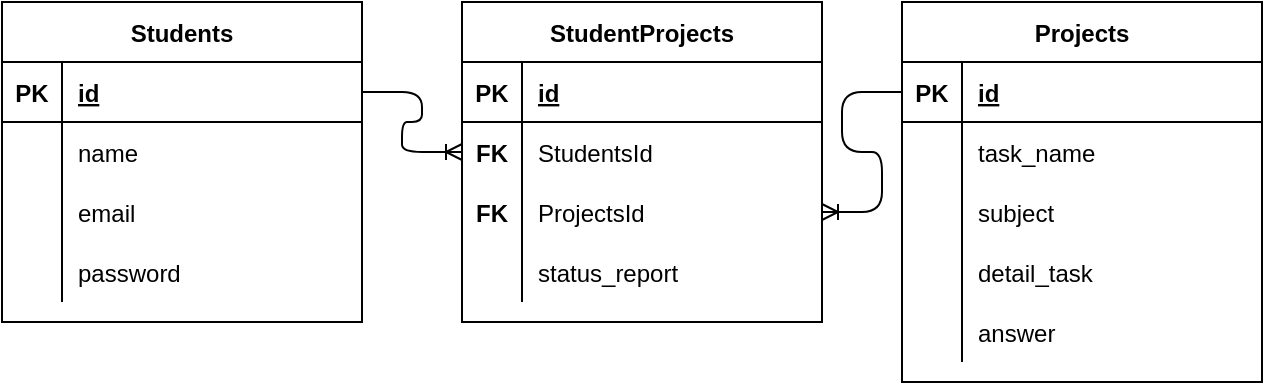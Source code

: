 <mxfile version="14.8.2" type="github">
  <diagram id="k71OC6vGhGjUJrV-vkEG" name="Page-1">
    <mxGraphModel dx="1420" dy="834" grid="1" gridSize="10" guides="1" tooltips="1" connect="1" arrows="1" fold="1" page="1" pageScale="1" pageWidth="850" pageHeight="1100" math="0" shadow="0">
      <root>
        <mxCell id="0" />
        <mxCell id="1" parent="0" />
        <mxCell id="RHV5B-X_f4Wp_k9Wsj0C-1" value="Students" style="shape=table;startSize=30;container=1;collapsible=1;childLayout=tableLayout;fixedRows=1;rowLines=0;fontStyle=1;align=center;resizeLast=1;" vertex="1" parent="1">
          <mxGeometry x="40" y="320" width="180" height="160" as="geometry" />
        </mxCell>
        <mxCell id="RHV5B-X_f4Wp_k9Wsj0C-2" value="" style="shape=partialRectangle;collapsible=0;dropTarget=0;pointerEvents=0;fillColor=none;top=0;left=0;bottom=1;right=0;points=[[0,0.5],[1,0.5]];portConstraint=eastwest;" vertex="1" parent="RHV5B-X_f4Wp_k9Wsj0C-1">
          <mxGeometry y="30" width="180" height="30" as="geometry" />
        </mxCell>
        <mxCell id="RHV5B-X_f4Wp_k9Wsj0C-3" value="PK" style="shape=partialRectangle;connectable=0;fillColor=none;top=0;left=0;bottom=0;right=0;fontStyle=1;overflow=hidden;" vertex="1" parent="RHV5B-X_f4Wp_k9Wsj0C-2">
          <mxGeometry width="30" height="30" as="geometry" />
        </mxCell>
        <mxCell id="RHV5B-X_f4Wp_k9Wsj0C-4" value="id" style="shape=partialRectangle;connectable=0;fillColor=none;top=0;left=0;bottom=0;right=0;align=left;spacingLeft=6;fontStyle=5;overflow=hidden;" vertex="1" parent="RHV5B-X_f4Wp_k9Wsj0C-2">
          <mxGeometry x="30" width="150" height="30" as="geometry" />
        </mxCell>
        <mxCell id="RHV5B-X_f4Wp_k9Wsj0C-5" value="" style="shape=partialRectangle;collapsible=0;dropTarget=0;pointerEvents=0;fillColor=none;top=0;left=0;bottom=0;right=0;points=[[0,0.5],[1,0.5]];portConstraint=eastwest;" vertex="1" parent="RHV5B-X_f4Wp_k9Wsj0C-1">
          <mxGeometry y="60" width="180" height="30" as="geometry" />
        </mxCell>
        <mxCell id="RHV5B-X_f4Wp_k9Wsj0C-6" value="" style="shape=partialRectangle;connectable=0;fillColor=none;top=0;left=0;bottom=0;right=0;editable=1;overflow=hidden;" vertex="1" parent="RHV5B-X_f4Wp_k9Wsj0C-5">
          <mxGeometry width="30" height="30" as="geometry" />
        </mxCell>
        <mxCell id="RHV5B-X_f4Wp_k9Wsj0C-7" value="name" style="shape=partialRectangle;connectable=0;fillColor=none;top=0;left=0;bottom=0;right=0;align=left;spacingLeft=6;overflow=hidden;" vertex="1" parent="RHV5B-X_f4Wp_k9Wsj0C-5">
          <mxGeometry x="30" width="150" height="30" as="geometry" />
        </mxCell>
        <mxCell id="RHV5B-X_f4Wp_k9Wsj0C-8" value="" style="shape=partialRectangle;collapsible=0;dropTarget=0;pointerEvents=0;fillColor=none;top=0;left=0;bottom=0;right=0;points=[[0,0.5],[1,0.5]];portConstraint=eastwest;" vertex="1" parent="RHV5B-X_f4Wp_k9Wsj0C-1">
          <mxGeometry y="90" width="180" height="30" as="geometry" />
        </mxCell>
        <mxCell id="RHV5B-X_f4Wp_k9Wsj0C-9" value="" style="shape=partialRectangle;connectable=0;fillColor=none;top=0;left=0;bottom=0;right=0;editable=1;overflow=hidden;" vertex="1" parent="RHV5B-X_f4Wp_k9Wsj0C-8">
          <mxGeometry width="30" height="30" as="geometry" />
        </mxCell>
        <mxCell id="RHV5B-X_f4Wp_k9Wsj0C-10" value="email" style="shape=partialRectangle;connectable=0;fillColor=none;top=0;left=0;bottom=0;right=0;align=left;spacingLeft=6;overflow=hidden;" vertex="1" parent="RHV5B-X_f4Wp_k9Wsj0C-8">
          <mxGeometry x="30" width="150" height="30" as="geometry" />
        </mxCell>
        <mxCell id="RHV5B-X_f4Wp_k9Wsj0C-11" value="" style="shape=partialRectangle;collapsible=0;dropTarget=0;pointerEvents=0;fillColor=none;top=0;left=0;bottom=0;right=0;points=[[0,0.5],[1,0.5]];portConstraint=eastwest;" vertex="1" parent="RHV5B-X_f4Wp_k9Wsj0C-1">
          <mxGeometry y="120" width="180" height="30" as="geometry" />
        </mxCell>
        <mxCell id="RHV5B-X_f4Wp_k9Wsj0C-12" value="" style="shape=partialRectangle;connectable=0;fillColor=none;top=0;left=0;bottom=0;right=0;editable=1;overflow=hidden;" vertex="1" parent="RHV5B-X_f4Wp_k9Wsj0C-11">
          <mxGeometry width="30" height="30" as="geometry" />
        </mxCell>
        <mxCell id="RHV5B-X_f4Wp_k9Wsj0C-13" value="password" style="shape=partialRectangle;connectable=0;fillColor=none;top=0;left=0;bottom=0;right=0;align=left;spacingLeft=6;overflow=hidden;" vertex="1" parent="RHV5B-X_f4Wp_k9Wsj0C-11">
          <mxGeometry x="30" width="150" height="30" as="geometry" />
        </mxCell>
        <mxCell id="RHV5B-X_f4Wp_k9Wsj0C-14" value="StudentProjects" style="shape=table;startSize=30;container=1;collapsible=1;childLayout=tableLayout;fixedRows=1;rowLines=0;fontStyle=1;align=center;resizeLast=1;" vertex="1" parent="1">
          <mxGeometry x="270" y="320" width="180" height="160" as="geometry" />
        </mxCell>
        <mxCell id="RHV5B-X_f4Wp_k9Wsj0C-15" value="" style="shape=partialRectangle;collapsible=0;dropTarget=0;pointerEvents=0;fillColor=none;top=0;left=0;bottom=1;right=0;points=[[0,0.5],[1,0.5]];portConstraint=eastwest;" vertex="1" parent="RHV5B-X_f4Wp_k9Wsj0C-14">
          <mxGeometry y="30" width="180" height="30" as="geometry" />
        </mxCell>
        <mxCell id="RHV5B-X_f4Wp_k9Wsj0C-16" value="PK" style="shape=partialRectangle;connectable=0;fillColor=none;top=0;left=0;bottom=0;right=0;fontStyle=1;overflow=hidden;" vertex="1" parent="RHV5B-X_f4Wp_k9Wsj0C-15">
          <mxGeometry width="30" height="30" as="geometry" />
        </mxCell>
        <mxCell id="RHV5B-X_f4Wp_k9Wsj0C-17" value="id" style="shape=partialRectangle;connectable=0;fillColor=none;top=0;left=0;bottom=0;right=0;align=left;spacingLeft=6;fontStyle=5;overflow=hidden;" vertex="1" parent="RHV5B-X_f4Wp_k9Wsj0C-15">
          <mxGeometry x="30" width="150" height="30" as="geometry" />
        </mxCell>
        <mxCell id="RHV5B-X_f4Wp_k9Wsj0C-18" value="" style="shape=partialRectangle;collapsible=0;dropTarget=0;pointerEvents=0;fillColor=none;top=0;left=0;bottom=0;right=0;points=[[0,0.5],[1,0.5]];portConstraint=eastwest;" vertex="1" parent="RHV5B-X_f4Wp_k9Wsj0C-14">
          <mxGeometry y="60" width="180" height="30" as="geometry" />
        </mxCell>
        <mxCell id="RHV5B-X_f4Wp_k9Wsj0C-19" value="" style="shape=partialRectangle;connectable=0;fillColor=none;top=0;left=0;bottom=0;right=0;editable=1;overflow=hidden;" vertex="1" parent="RHV5B-X_f4Wp_k9Wsj0C-18">
          <mxGeometry width="30" height="30" as="geometry" />
        </mxCell>
        <mxCell id="RHV5B-X_f4Wp_k9Wsj0C-20" value="StudentsId" style="shape=partialRectangle;connectable=0;fillColor=none;top=0;left=0;bottom=0;right=0;align=left;spacingLeft=6;overflow=hidden;" vertex="1" parent="RHV5B-X_f4Wp_k9Wsj0C-18">
          <mxGeometry x="30" width="150" height="30" as="geometry" />
        </mxCell>
        <mxCell id="RHV5B-X_f4Wp_k9Wsj0C-21" value="" style="shape=partialRectangle;collapsible=0;dropTarget=0;pointerEvents=0;fillColor=none;top=0;left=0;bottom=0;right=0;points=[[0,0.5],[1,0.5]];portConstraint=eastwest;" vertex="1" parent="RHV5B-X_f4Wp_k9Wsj0C-14">
          <mxGeometry y="90" width="180" height="30" as="geometry" />
        </mxCell>
        <mxCell id="RHV5B-X_f4Wp_k9Wsj0C-22" value="" style="shape=partialRectangle;connectable=0;fillColor=none;top=0;left=0;bottom=0;right=0;editable=1;overflow=hidden;" vertex="1" parent="RHV5B-X_f4Wp_k9Wsj0C-21">
          <mxGeometry width="30" height="30" as="geometry" />
        </mxCell>
        <mxCell id="RHV5B-X_f4Wp_k9Wsj0C-23" value="ProjectsId" style="shape=partialRectangle;connectable=0;fillColor=none;top=0;left=0;bottom=0;right=0;align=left;spacingLeft=6;overflow=hidden;" vertex="1" parent="RHV5B-X_f4Wp_k9Wsj0C-21">
          <mxGeometry x="30" width="150" height="30" as="geometry" />
        </mxCell>
        <mxCell id="RHV5B-X_f4Wp_k9Wsj0C-24" value="" style="shape=partialRectangle;collapsible=0;dropTarget=0;pointerEvents=0;fillColor=none;top=0;left=0;bottom=0;right=0;points=[[0,0.5],[1,0.5]];portConstraint=eastwest;" vertex="1" parent="RHV5B-X_f4Wp_k9Wsj0C-14">
          <mxGeometry y="120" width="180" height="30" as="geometry" />
        </mxCell>
        <mxCell id="RHV5B-X_f4Wp_k9Wsj0C-25" value="" style="shape=partialRectangle;connectable=0;fillColor=none;top=0;left=0;bottom=0;right=0;editable=1;overflow=hidden;" vertex="1" parent="RHV5B-X_f4Wp_k9Wsj0C-24">
          <mxGeometry width="30" height="30" as="geometry" />
        </mxCell>
        <mxCell id="RHV5B-X_f4Wp_k9Wsj0C-26" value="status_report" style="shape=partialRectangle;connectable=0;fillColor=none;top=0;left=0;bottom=0;right=0;align=left;spacingLeft=6;overflow=hidden;" vertex="1" parent="RHV5B-X_f4Wp_k9Wsj0C-24">
          <mxGeometry x="30" width="150" height="30" as="geometry" />
        </mxCell>
        <mxCell id="RHV5B-X_f4Wp_k9Wsj0C-27" value="Projects" style="shape=table;startSize=30;container=1;collapsible=1;childLayout=tableLayout;fixedRows=1;rowLines=0;fontStyle=1;align=center;resizeLast=1;" vertex="1" parent="1">
          <mxGeometry x="490" y="320" width="180" height="190" as="geometry" />
        </mxCell>
        <mxCell id="RHV5B-X_f4Wp_k9Wsj0C-28" value="" style="shape=partialRectangle;collapsible=0;dropTarget=0;pointerEvents=0;fillColor=none;top=0;left=0;bottom=1;right=0;points=[[0,0.5],[1,0.5]];portConstraint=eastwest;" vertex="1" parent="RHV5B-X_f4Wp_k9Wsj0C-27">
          <mxGeometry y="30" width="180" height="30" as="geometry" />
        </mxCell>
        <mxCell id="RHV5B-X_f4Wp_k9Wsj0C-29" value="PK" style="shape=partialRectangle;connectable=0;fillColor=none;top=0;left=0;bottom=0;right=0;fontStyle=1;overflow=hidden;" vertex="1" parent="RHV5B-X_f4Wp_k9Wsj0C-28">
          <mxGeometry width="30" height="30" as="geometry" />
        </mxCell>
        <mxCell id="RHV5B-X_f4Wp_k9Wsj0C-30" value="id" style="shape=partialRectangle;connectable=0;fillColor=none;top=0;left=0;bottom=0;right=0;align=left;spacingLeft=6;fontStyle=5;overflow=hidden;" vertex="1" parent="RHV5B-X_f4Wp_k9Wsj0C-28">
          <mxGeometry x="30" width="150" height="30" as="geometry" />
        </mxCell>
        <mxCell id="RHV5B-X_f4Wp_k9Wsj0C-31" value="" style="shape=partialRectangle;collapsible=0;dropTarget=0;pointerEvents=0;fillColor=none;top=0;left=0;bottom=0;right=0;points=[[0,0.5],[1,0.5]];portConstraint=eastwest;" vertex="1" parent="RHV5B-X_f4Wp_k9Wsj0C-27">
          <mxGeometry y="60" width="180" height="30" as="geometry" />
        </mxCell>
        <mxCell id="RHV5B-X_f4Wp_k9Wsj0C-32" value="" style="shape=partialRectangle;connectable=0;fillColor=none;top=0;left=0;bottom=0;right=0;editable=1;overflow=hidden;" vertex="1" parent="RHV5B-X_f4Wp_k9Wsj0C-31">
          <mxGeometry width="30" height="30" as="geometry" />
        </mxCell>
        <mxCell id="RHV5B-X_f4Wp_k9Wsj0C-33" value="task_name" style="shape=partialRectangle;connectable=0;fillColor=none;top=0;left=0;bottom=0;right=0;align=left;spacingLeft=6;overflow=hidden;" vertex="1" parent="RHV5B-X_f4Wp_k9Wsj0C-31">
          <mxGeometry x="30" width="150" height="30" as="geometry" />
        </mxCell>
        <mxCell id="RHV5B-X_f4Wp_k9Wsj0C-34" value="" style="shape=partialRectangle;collapsible=0;dropTarget=0;pointerEvents=0;fillColor=none;top=0;left=0;bottom=0;right=0;points=[[0,0.5],[1,0.5]];portConstraint=eastwest;" vertex="1" parent="RHV5B-X_f4Wp_k9Wsj0C-27">
          <mxGeometry y="90" width="180" height="30" as="geometry" />
        </mxCell>
        <mxCell id="RHV5B-X_f4Wp_k9Wsj0C-35" value="" style="shape=partialRectangle;connectable=0;fillColor=none;top=0;left=0;bottom=0;right=0;editable=1;overflow=hidden;" vertex="1" parent="RHV5B-X_f4Wp_k9Wsj0C-34">
          <mxGeometry width="30" height="30" as="geometry" />
        </mxCell>
        <mxCell id="RHV5B-X_f4Wp_k9Wsj0C-36" value="subject" style="shape=partialRectangle;connectable=0;fillColor=none;top=0;left=0;bottom=0;right=0;align=left;spacingLeft=6;overflow=hidden;" vertex="1" parent="RHV5B-X_f4Wp_k9Wsj0C-34">
          <mxGeometry x="30" width="150" height="30" as="geometry" />
        </mxCell>
        <mxCell id="RHV5B-X_f4Wp_k9Wsj0C-37" value="" style="shape=partialRectangle;collapsible=0;dropTarget=0;pointerEvents=0;fillColor=none;top=0;left=0;bottom=0;right=0;points=[[0,0.5],[1,0.5]];portConstraint=eastwest;" vertex="1" parent="RHV5B-X_f4Wp_k9Wsj0C-27">
          <mxGeometry y="120" width="180" height="30" as="geometry" />
        </mxCell>
        <mxCell id="RHV5B-X_f4Wp_k9Wsj0C-38" value="" style="shape=partialRectangle;connectable=0;fillColor=none;top=0;left=0;bottom=0;right=0;editable=1;overflow=hidden;" vertex="1" parent="RHV5B-X_f4Wp_k9Wsj0C-37">
          <mxGeometry width="30" height="30" as="geometry" />
        </mxCell>
        <mxCell id="RHV5B-X_f4Wp_k9Wsj0C-39" value="detail_task" style="shape=partialRectangle;connectable=0;fillColor=none;top=0;left=0;bottom=0;right=0;align=left;spacingLeft=6;overflow=hidden;" vertex="1" parent="RHV5B-X_f4Wp_k9Wsj0C-37">
          <mxGeometry x="30" width="150" height="30" as="geometry" />
        </mxCell>
        <mxCell id="RHV5B-X_f4Wp_k9Wsj0C-40" value="" style="shape=partialRectangle;collapsible=0;dropTarget=0;pointerEvents=0;fillColor=none;top=0;left=0;bottom=0;right=0;points=[[0,0.5],[1,0.5]];portConstraint=eastwest;" vertex="1" parent="RHV5B-X_f4Wp_k9Wsj0C-27">
          <mxGeometry y="150" width="180" height="30" as="geometry" />
        </mxCell>
        <mxCell id="RHV5B-X_f4Wp_k9Wsj0C-41" value="" style="shape=partialRectangle;connectable=0;fillColor=none;top=0;left=0;bottom=0;right=0;editable=1;overflow=hidden;" vertex="1" parent="RHV5B-X_f4Wp_k9Wsj0C-40">
          <mxGeometry width="30" height="30" as="geometry" />
        </mxCell>
        <mxCell id="RHV5B-X_f4Wp_k9Wsj0C-42" value="answer" style="shape=partialRectangle;connectable=0;fillColor=none;top=0;left=0;bottom=0;right=0;align=left;spacingLeft=6;overflow=hidden;" vertex="1" parent="RHV5B-X_f4Wp_k9Wsj0C-40">
          <mxGeometry x="30" width="150" height="30" as="geometry" />
        </mxCell>
        <mxCell id="RHV5B-X_f4Wp_k9Wsj0C-43" value="FK" style="shape=partialRectangle;connectable=0;fillColor=none;top=0;left=0;bottom=0;right=0;fontStyle=1;overflow=hidden;" vertex="1" parent="1">
          <mxGeometry x="270" y="380" width="30" height="30" as="geometry" />
        </mxCell>
        <mxCell id="RHV5B-X_f4Wp_k9Wsj0C-44" value="FK" style="shape=partialRectangle;connectable=0;fillColor=none;top=0;left=0;bottom=0;right=0;fontStyle=1;overflow=hidden;" vertex="1" parent="1">
          <mxGeometry x="270" y="410" width="30" height="30" as="geometry" />
        </mxCell>
        <mxCell id="RHV5B-X_f4Wp_k9Wsj0C-45" value="" style="edgeStyle=entityRelationEdgeStyle;fontSize=12;html=1;endArrow=ERoneToMany;" edge="1" parent="1" source="RHV5B-X_f4Wp_k9Wsj0C-2" target="RHV5B-X_f4Wp_k9Wsj0C-18">
          <mxGeometry width="100" height="100" relative="1" as="geometry">
            <mxPoint x="370" y="480" as="sourcePoint" />
            <mxPoint x="470" y="380" as="targetPoint" />
          </mxGeometry>
        </mxCell>
        <mxCell id="RHV5B-X_f4Wp_k9Wsj0C-46" value="" style="edgeStyle=entityRelationEdgeStyle;fontSize=12;html=1;endArrow=ERoneToMany;" edge="1" parent="1" source="RHV5B-X_f4Wp_k9Wsj0C-28" target="RHV5B-X_f4Wp_k9Wsj0C-21">
          <mxGeometry width="100" height="100" relative="1" as="geometry">
            <mxPoint x="370" y="480" as="sourcePoint" />
            <mxPoint x="470" y="380" as="targetPoint" />
          </mxGeometry>
        </mxCell>
      </root>
    </mxGraphModel>
  </diagram>
</mxfile>
